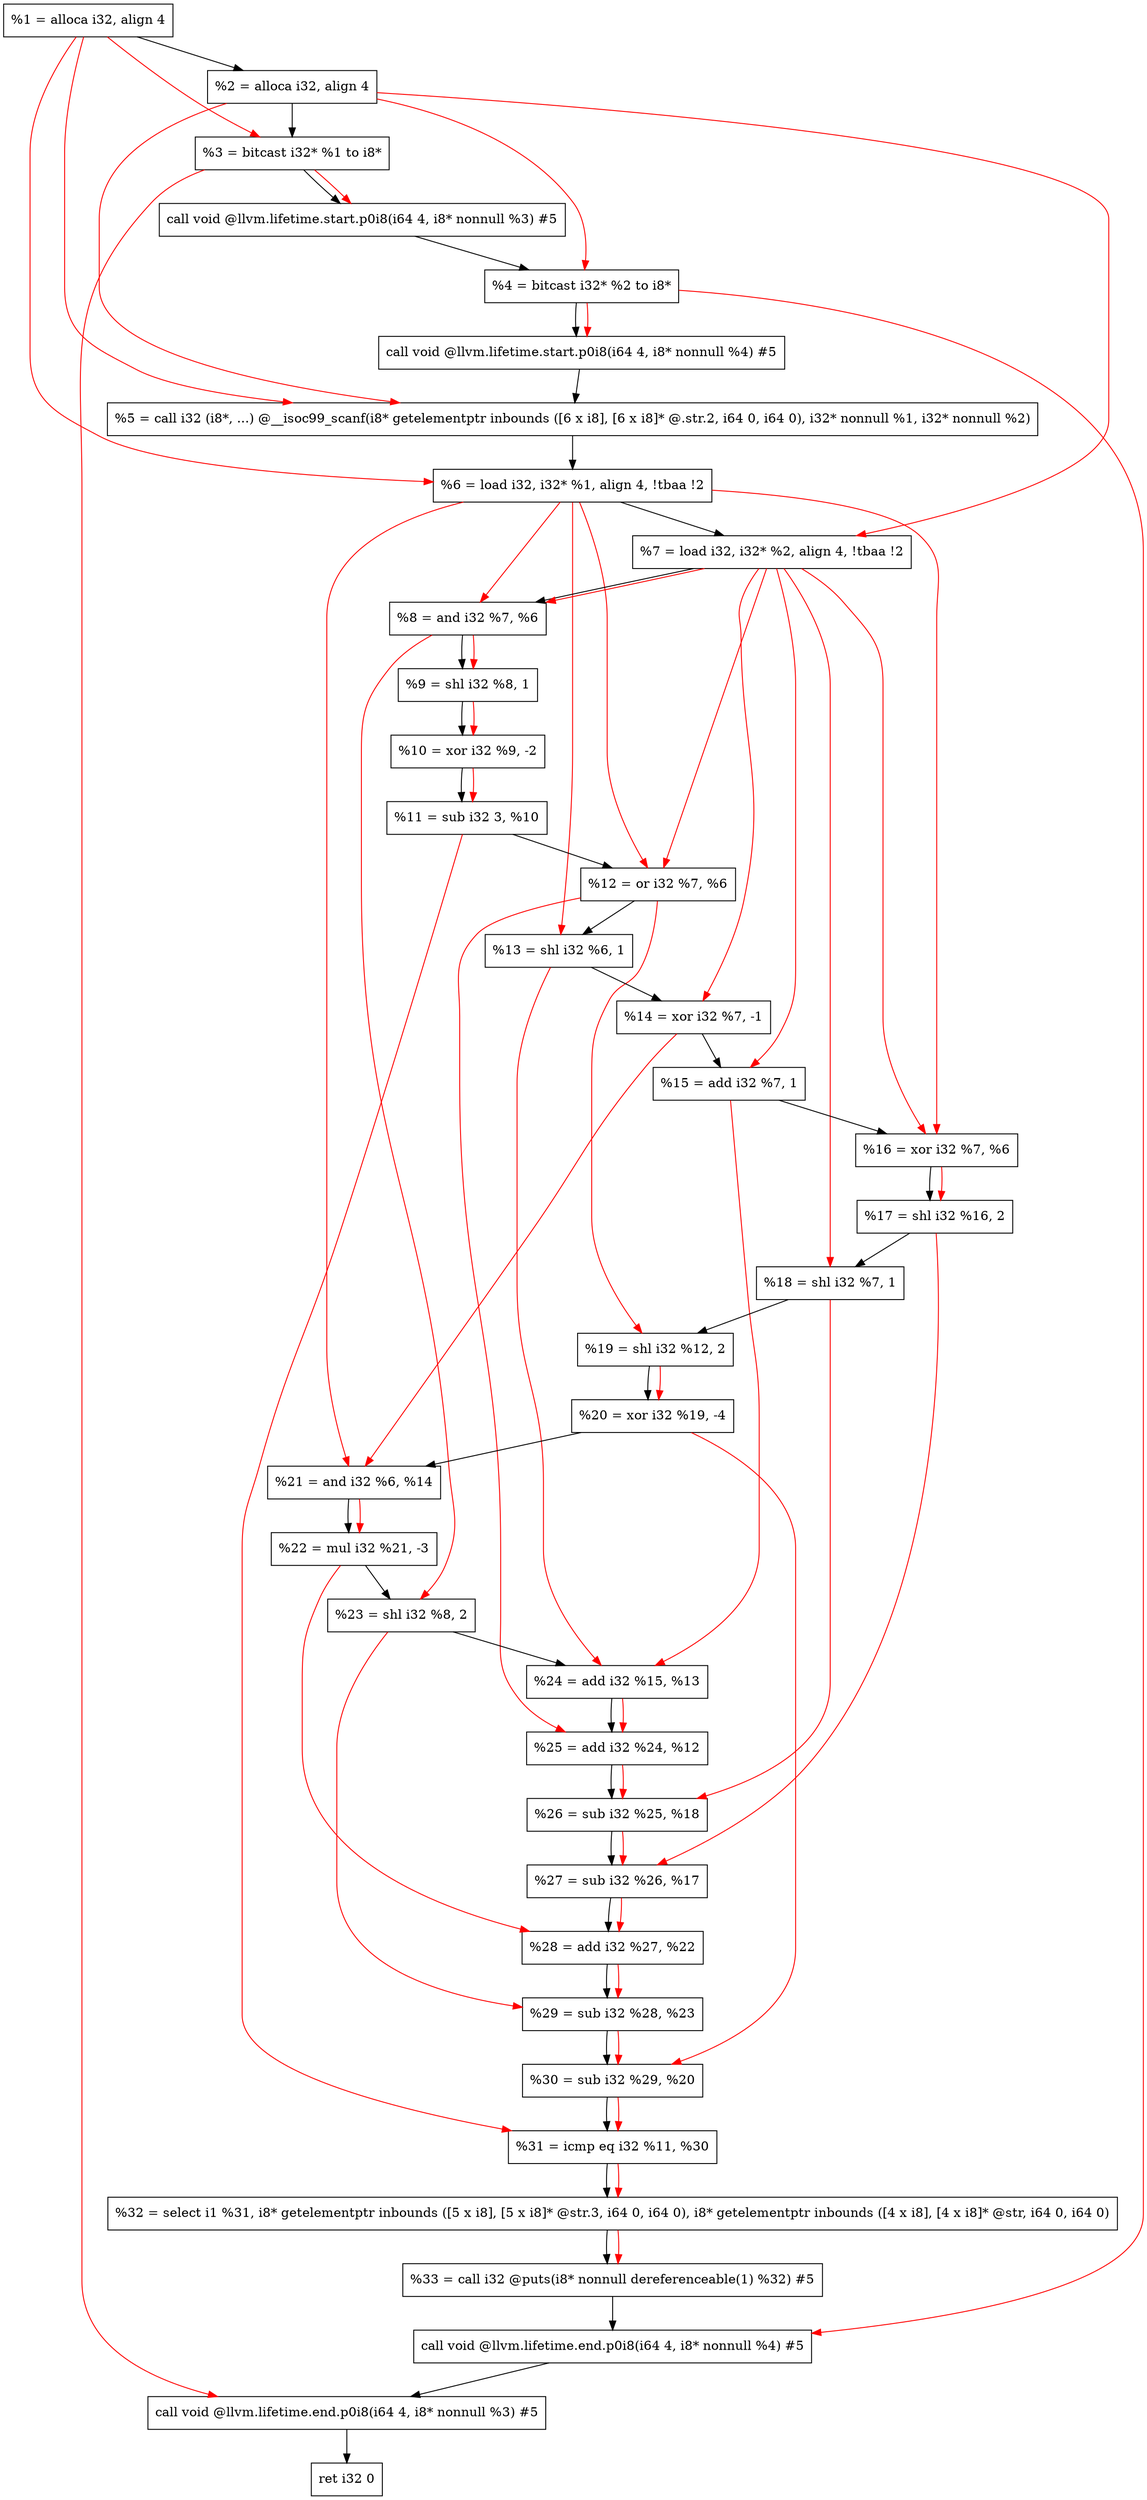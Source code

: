 digraph "DFG for'main' function" {
	Node0xc63d78[shape=record, label="  %1 = alloca i32, align 4"];
	Node0xc63df8[shape=record, label="  %2 = alloca i32, align 4"];
	Node0xc63e88[shape=record, label="  %3 = bitcast i32* %1 to i8*"];
	Node0xc642e8[shape=record, label="  call void @llvm.lifetime.start.p0i8(i64 4, i8* nonnull %3) #5"];
	Node0xc643c8[shape=record, label="  %4 = bitcast i32* %2 to i8*"];
	Node0xc644e8[shape=record, label="  call void @llvm.lifetime.start.p0i8(i64 4, i8* nonnull %4) #5"];
	Node0xc64720[shape=record, label="  %5 = call i32 (i8*, ...) @__isoc99_scanf(i8* getelementptr inbounds ([6 x i8], [6 x i8]* @.str.2, i64 0, i64 0), i32* nonnull %1, i32* nonnull %2)"];
	Node0xc647d8[shape=record, label="  %6 = load i32, i32* %1, align 4, !tbaa !2"];
	Node0xc65748[shape=record, label="  %7 = load i32, i32* %2, align 4, !tbaa !2"];
	Node0xc65dd0[shape=record, label="  %8 = and i32 %7, %6"];
	Node0xc65e40[shape=record, label="  %9 = shl i32 %8, 1"];
	Node0xc65eb0[shape=record, label="  %10 = xor i32 %9, -2"];
	Node0xc65f20[shape=record, label="  %11 = sub i32 3, %10"];
	Node0xc65f90[shape=record, label="  %12 = or i32 %7, %6"];
	Node0xc66000[shape=record, label="  %13 = shl i32 %6, 1"];
	Node0xc66070[shape=record, label="  %14 = xor i32 %7, -1"];
	Node0xc660e0[shape=record, label="  %15 = add i32 %7, 1"];
	Node0xc66150[shape=record, label="  %16 = xor i32 %7, %6"];
	Node0xc661c0[shape=record, label="  %17 = shl i32 %16, 2"];
	Node0xc66230[shape=record, label="  %18 = shl i32 %7, 1"];
	Node0xc662a0[shape=record, label="  %19 = shl i32 %12, 2"];
	Node0xc66310[shape=record, label="  %20 = xor i32 %19, -4"];
	Node0xc66380[shape=record, label="  %21 = and i32 %6, %14"];
	Node0xc663f0[shape=record, label="  %22 = mul i32 %21, -3"];
	Node0xc66460[shape=record, label="  %23 = shl i32 %8, 2"];
	Node0xc664d0[shape=record, label="  %24 = add i32 %15, %13"];
	Node0xc66540[shape=record, label="  %25 = add i32 %24, %12"];
	Node0xc665b0[shape=record, label="  %26 = sub i32 %25, %18"];
	Node0xc66620[shape=record, label="  %27 = sub i32 %26, %17"];
	Node0xc66690[shape=record, label="  %28 = add i32 %27, %22"];
	Node0xc66700[shape=record, label="  %29 = sub i32 %28, %23"];
	Node0xc66770[shape=record, label="  %30 = sub i32 %29, %20"];
	Node0xc667e0[shape=record, label="  %31 = icmp eq i32 %11, %30"];
	Node0xc049d8[shape=record, label="  %32 = select i1 %31, i8* getelementptr inbounds ([5 x i8], [5 x i8]* @str.3, i64 0, i64 0), i8* getelementptr inbounds ([4 x i8], [4 x i8]* @str, i64 0, i64 0)"];
	Node0xc66a80[shape=record, label="  %33 = call i32 @puts(i8* nonnull dereferenceable(1) %32) #5"];
	Node0xc66cd8[shape=record, label="  call void @llvm.lifetime.end.p0i8(i64 4, i8* nonnull %4) #5"];
	Node0xc66e38[shape=record, label="  call void @llvm.lifetime.end.p0i8(i64 4, i8* nonnull %3) #5"];
	Node0xc66ef8[shape=record, label="  ret i32 0"];
	Node0xc63d78 -> Node0xc63df8;
	Node0xc63df8 -> Node0xc63e88;
	Node0xc63e88 -> Node0xc642e8;
	Node0xc642e8 -> Node0xc643c8;
	Node0xc643c8 -> Node0xc644e8;
	Node0xc644e8 -> Node0xc64720;
	Node0xc64720 -> Node0xc647d8;
	Node0xc647d8 -> Node0xc65748;
	Node0xc65748 -> Node0xc65dd0;
	Node0xc65dd0 -> Node0xc65e40;
	Node0xc65e40 -> Node0xc65eb0;
	Node0xc65eb0 -> Node0xc65f20;
	Node0xc65f20 -> Node0xc65f90;
	Node0xc65f90 -> Node0xc66000;
	Node0xc66000 -> Node0xc66070;
	Node0xc66070 -> Node0xc660e0;
	Node0xc660e0 -> Node0xc66150;
	Node0xc66150 -> Node0xc661c0;
	Node0xc661c0 -> Node0xc66230;
	Node0xc66230 -> Node0xc662a0;
	Node0xc662a0 -> Node0xc66310;
	Node0xc66310 -> Node0xc66380;
	Node0xc66380 -> Node0xc663f0;
	Node0xc663f0 -> Node0xc66460;
	Node0xc66460 -> Node0xc664d0;
	Node0xc664d0 -> Node0xc66540;
	Node0xc66540 -> Node0xc665b0;
	Node0xc665b0 -> Node0xc66620;
	Node0xc66620 -> Node0xc66690;
	Node0xc66690 -> Node0xc66700;
	Node0xc66700 -> Node0xc66770;
	Node0xc66770 -> Node0xc667e0;
	Node0xc667e0 -> Node0xc049d8;
	Node0xc049d8 -> Node0xc66a80;
	Node0xc66a80 -> Node0xc66cd8;
	Node0xc66cd8 -> Node0xc66e38;
	Node0xc66e38 -> Node0xc66ef8;
edge [color=red]
	Node0xc63d78 -> Node0xc63e88;
	Node0xc63e88 -> Node0xc642e8;
	Node0xc63df8 -> Node0xc643c8;
	Node0xc643c8 -> Node0xc644e8;
	Node0xc63d78 -> Node0xc64720;
	Node0xc63df8 -> Node0xc64720;
	Node0xc63d78 -> Node0xc647d8;
	Node0xc63df8 -> Node0xc65748;
	Node0xc65748 -> Node0xc65dd0;
	Node0xc647d8 -> Node0xc65dd0;
	Node0xc65dd0 -> Node0xc65e40;
	Node0xc65e40 -> Node0xc65eb0;
	Node0xc65eb0 -> Node0xc65f20;
	Node0xc65748 -> Node0xc65f90;
	Node0xc647d8 -> Node0xc65f90;
	Node0xc647d8 -> Node0xc66000;
	Node0xc65748 -> Node0xc66070;
	Node0xc65748 -> Node0xc660e0;
	Node0xc65748 -> Node0xc66150;
	Node0xc647d8 -> Node0xc66150;
	Node0xc66150 -> Node0xc661c0;
	Node0xc65748 -> Node0xc66230;
	Node0xc65f90 -> Node0xc662a0;
	Node0xc662a0 -> Node0xc66310;
	Node0xc647d8 -> Node0xc66380;
	Node0xc66070 -> Node0xc66380;
	Node0xc66380 -> Node0xc663f0;
	Node0xc65dd0 -> Node0xc66460;
	Node0xc660e0 -> Node0xc664d0;
	Node0xc66000 -> Node0xc664d0;
	Node0xc664d0 -> Node0xc66540;
	Node0xc65f90 -> Node0xc66540;
	Node0xc66540 -> Node0xc665b0;
	Node0xc66230 -> Node0xc665b0;
	Node0xc665b0 -> Node0xc66620;
	Node0xc661c0 -> Node0xc66620;
	Node0xc66620 -> Node0xc66690;
	Node0xc663f0 -> Node0xc66690;
	Node0xc66690 -> Node0xc66700;
	Node0xc66460 -> Node0xc66700;
	Node0xc66700 -> Node0xc66770;
	Node0xc66310 -> Node0xc66770;
	Node0xc65f20 -> Node0xc667e0;
	Node0xc66770 -> Node0xc667e0;
	Node0xc667e0 -> Node0xc049d8;
	Node0xc049d8 -> Node0xc66a80;
	Node0xc643c8 -> Node0xc66cd8;
	Node0xc63e88 -> Node0xc66e38;
}
